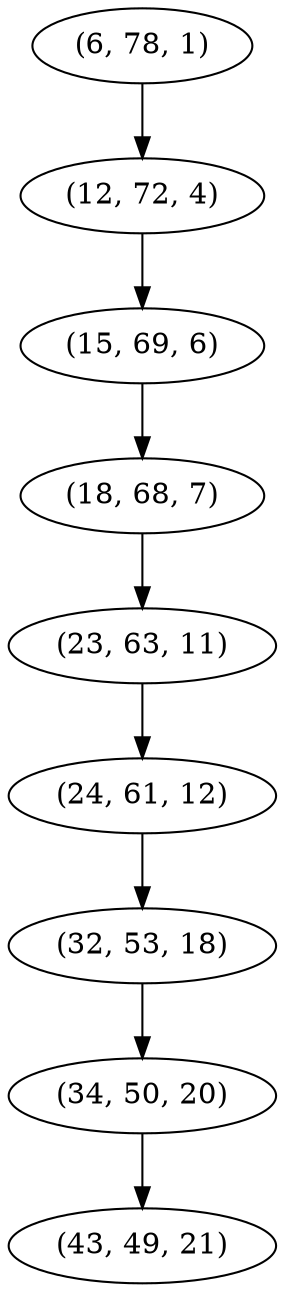 digraph tree {
    "(6, 78, 1)";
    "(12, 72, 4)";
    "(15, 69, 6)";
    "(18, 68, 7)";
    "(23, 63, 11)";
    "(24, 61, 12)";
    "(32, 53, 18)";
    "(34, 50, 20)";
    "(43, 49, 21)";
    "(6, 78, 1)" -> "(12, 72, 4)";
    "(12, 72, 4)" -> "(15, 69, 6)";
    "(15, 69, 6)" -> "(18, 68, 7)";
    "(18, 68, 7)" -> "(23, 63, 11)";
    "(23, 63, 11)" -> "(24, 61, 12)";
    "(24, 61, 12)" -> "(32, 53, 18)";
    "(32, 53, 18)" -> "(34, 50, 20)";
    "(34, 50, 20)" -> "(43, 49, 21)";
}
